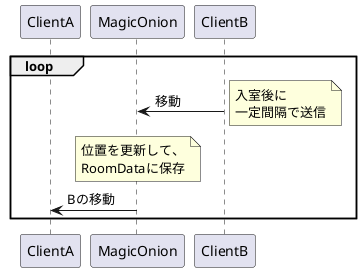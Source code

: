 @startuml
'https://plantuml.com/sequence-diagram

participant ClientA
participant MagicOnion
participant ClientB

loop
   ClientB->MagicOnion:移動
   note right:入室後に\n一定間隔で送信
   note over MagicOnion:位置を更新して、\nRoomDataに保存
   ClientA<-MagicOnion:Bの移動
end

@enduml
